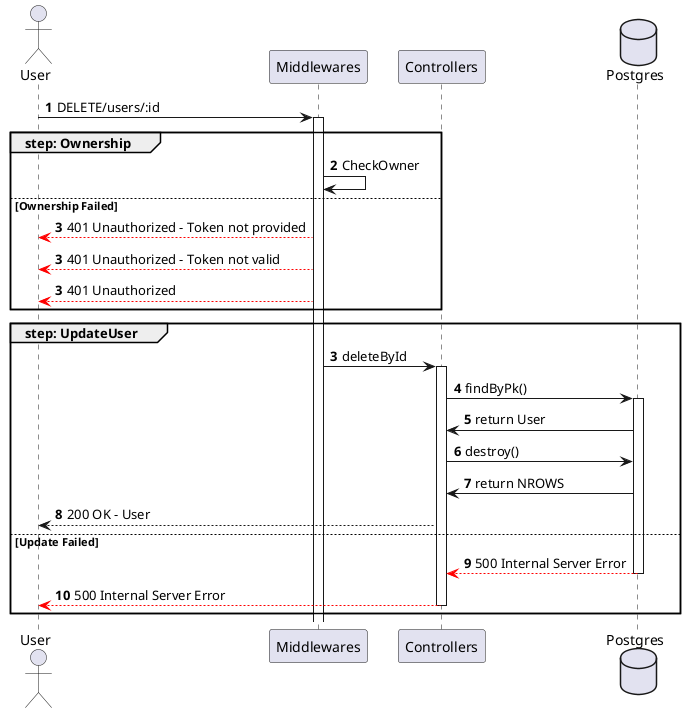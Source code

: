 @startuml deleteUser

actor User
participant Middlewares
participant Controllers
database Postgres

autonumber
User -> Middlewares ++: DELETE/users/:id
group step: Ownership
    Middlewares -> Middlewares : CheckOwner
else Ownership Failed
    autonumber 3
    Middlewares --[#red]> User : 401 Unauthorized - Token not provided
    autonumber 3
    Middlewares --[#red]> User : 401 Unauthorized - Token not valid
    autonumber 3
    Middlewares --[#red]> User : 401 Unauthorized
end
group step: UpdateUser
    autonumber 3
    Middlewares -> Controllers ++: deleteById
    Controllers -> Postgres ++: findByPk()
    Postgres -> Controllers: return User
    Controllers -> Postgres : destroy()
    Postgres -> Controllers: return NROWS
    Controllers --> User : 200 OK - User
else Update Failed
    Postgres --[#red]> Controllers --: 500 Internal Server Error
    Controllers --[#red]> User --: 500 Internal Server Error
end

@enduml